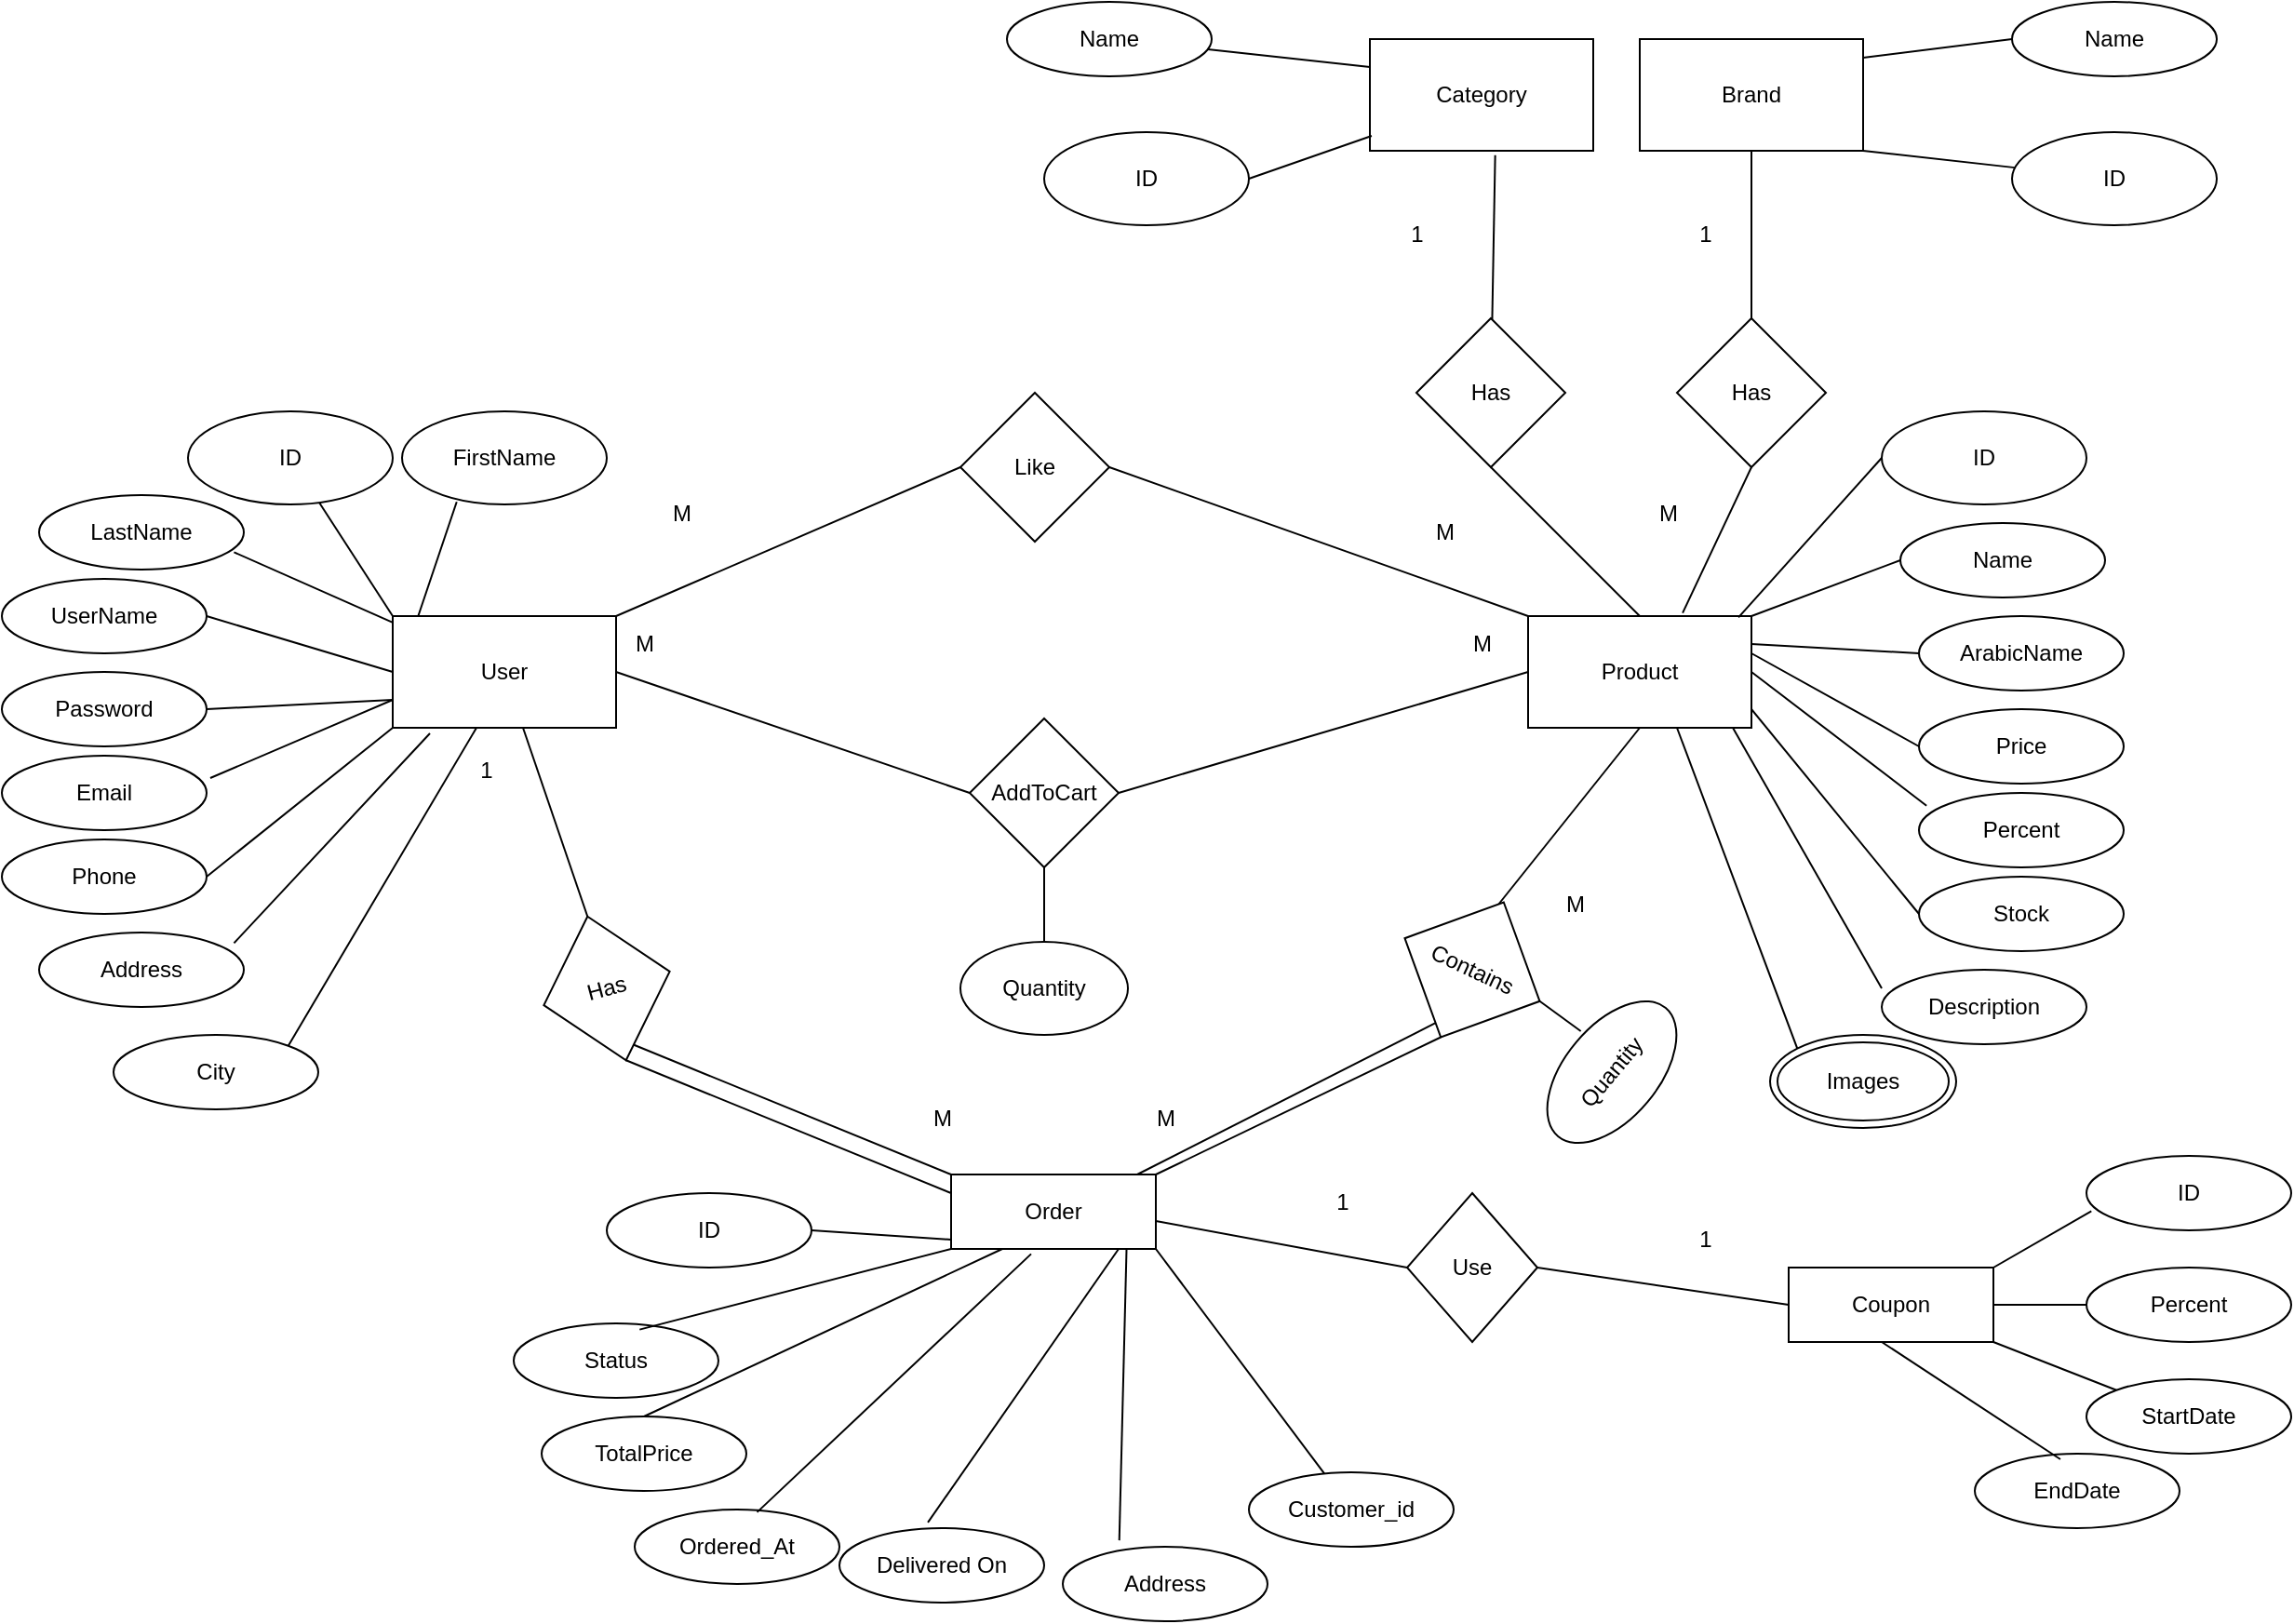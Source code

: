 <mxfile version="23.1.5" type="device">
  <diagram name="Page-1" id="sb1x1uNqk66IL7ei8Ska">
    <mxGraphModel dx="2919" dy="2103" grid="1" gridSize="10" guides="1" tooltips="1" connect="1" arrows="1" fold="1" page="1" pageScale="1" pageWidth="850" pageHeight="1100" math="0" shadow="0">
      <root>
        <mxCell id="0" />
        <mxCell id="1" parent="0" />
        <mxCell id="lFZ7ymjuMMFTTok9gCtP-1" value="User" style="rounded=0;whiteSpace=wrap;html=1;" parent="1" vertex="1">
          <mxGeometry x="40" y="240" width="120" height="60" as="geometry" />
        </mxCell>
        <mxCell id="lFZ7ymjuMMFTTok9gCtP-2" value="Product" style="rounded=0;whiteSpace=wrap;html=1;" parent="1" vertex="1">
          <mxGeometry x="650" y="240" width="120" height="60" as="geometry" />
        </mxCell>
        <mxCell id="lFZ7ymjuMMFTTok9gCtP-3" value="AddToCart" style="rhombus;whiteSpace=wrap;html=1;" parent="1" vertex="1">
          <mxGeometry x="350" y="295" width="80" height="80" as="geometry" />
        </mxCell>
        <mxCell id="lFZ7ymjuMMFTTok9gCtP-8" value="Quantity" style="ellipse;whiteSpace=wrap;html=1;" parent="1" vertex="1">
          <mxGeometry x="345" y="415" width="90" height="50" as="geometry" />
        </mxCell>
        <mxCell id="lFZ7ymjuMMFTTok9gCtP-10" value="Category" style="rounded=0;whiteSpace=wrap;html=1;" parent="1" vertex="1">
          <mxGeometry x="565" y="-70" width="120" height="60" as="geometry" />
        </mxCell>
        <mxCell id="lFZ7ymjuMMFTTok9gCtP-11" value="Has" style="rhombus;whiteSpace=wrap;html=1;" parent="1" vertex="1">
          <mxGeometry x="590" y="80" width="80" height="80" as="geometry" />
        </mxCell>
        <mxCell id="lFZ7ymjuMMFTTok9gCtP-14" value="Order" style="rounded=0;whiteSpace=wrap;html=1;" parent="1" vertex="1">
          <mxGeometry x="340" y="540" width="110" height="40" as="geometry" />
        </mxCell>
        <mxCell id="lFZ7ymjuMMFTTok9gCtP-17" value="" style="endArrow=none;html=1;rounded=0;exitX=1;exitY=0;exitDx=0;exitDy=0;entryX=0.5;entryY=1;entryDx=0;entryDy=0;" parent="1" source="lFZ7ymjuMMFTTok9gCtP-14" target="lFZ7ymjuMMFTTok9gCtP-16" edge="1">
          <mxGeometry width="50" height="50" relative="1" as="geometry">
            <mxPoint x="550" y="520" as="sourcePoint" />
            <mxPoint x="600" y="470" as="targetPoint" />
          </mxGeometry>
        </mxCell>
        <mxCell id="lFZ7ymjuMMFTTok9gCtP-18" value="" style="endArrow=none;html=1;rounded=0;entryX=0.5;entryY=1;entryDx=0;entryDy=0;" parent="1" target="lFZ7ymjuMMFTTok9gCtP-2" edge="1">
          <mxGeometry width="50" height="50" relative="1" as="geometry">
            <mxPoint x="630" y="400" as="sourcePoint" />
            <mxPoint x="786.5" y="326" as="targetPoint" />
          </mxGeometry>
        </mxCell>
        <mxCell id="lFZ7ymjuMMFTTok9gCtP-16" value="Contains" style="rhombus;whiteSpace=wrap;html=1;rotation=25;" parent="1" vertex="1">
          <mxGeometry x="580" y="390" width="80" height="80" as="geometry" />
        </mxCell>
        <mxCell id="lFZ7ymjuMMFTTok9gCtP-19" value="" style="endArrow=none;html=1;rounded=0;entryX=0.5;entryY=1;entryDx=0;entryDy=0;exitX=0.5;exitY=0;exitDx=0;exitDy=0;" parent="1" source="lFZ7ymjuMMFTTok9gCtP-15" edge="1">
          <mxGeometry width="50" height="50" relative="1" as="geometry">
            <mxPoint x="30" y="400" as="sourcePoint" />
            <mxPoint x="110" y="300" as="targetPoint" />
          </mxGeometry>
        </mxCell>
        <mxCell id="lFZ7ymjuMMFTTok9gCtP-20" value="" style="endArrow=none;html=1;rounded=0;exitX=0;exitY=0;exitDx=0;exitDy=0;entryX=0.5;entryY=1;entryDx=0;entryDy=0;" parent="1" source="lFZ7ymjuMMFTTok9gCtP-14" edge="1">
          <mxGeometry width="50" height="50" relative="1" as="geometry">
            <mxPoint x="340" y="530" as="sourcePoint" />
            <mxPoint x="165.353" y="468.637" as="targetPoint" />
          </mxGeometry>
        </mxCell>
        <mxCell id="lFZ7ymjuMMFTTok9gCtP-21" value="" style="endArrow=none;html=1;rounded=0;exitX=0.936;exitY=0.033;exitDx=0;exitDy=0;entryX=0.5;entryY=1;entryDx=0;entryDy=0;exitPerimeter=0;" parent="1" edge="1">
          <mxGeometry width="50" height="50" relative="1" as="geometry">
            <mxPoint x="440.0" y="540.0" as="sourcePoint" />
            <mxPoint x="600.04" y="458.68" as="targetPoint" />
          </mxGeometry>
        </mxCell>
        <mxCell id="lFZ7ymjuMMFTTok9gCtP-22" value="" style="endArrow=none;html=1;rounded=0;exitX=0;exitY=0.25;exitDx=0;exitDy=0;entryX=0.5;entryY=1;entryDx=0;entryDy=0;" parent="1" source="lFZ7ymjuMMFTTok9gCtP-14" target="lFZ7ymjuMMFTTok9gCtP-15" edge="1">
          <mxGeometry width="50" height="50" relative="1" as="geometry">
            <mxPoint x="350" y="540" as="sourcePoint" />
            <mxPoint x="175" y="479" as="targetPoint" />
          </mxGeometry>
        </mxCell>
        <mxCell id="lFZ7ymjuMMFTTok9gCtP-15" value="Has" style="rhombus;whiteSpace=wrap;html=1;rotation=-15;" parent="1" vertex="1">
          <mxGeometry x="120" y="400" width="70" height="80" as="geometry" />
        </mxCell>
        <mxCell id="lFZ7ymjuMMFTTok9gCtP-23" value="1" style="text;html=1;align=center;verticalAlign=middle;resizable=0;points=[];autosize=1;strokeColor=none;fillColor=none;" parent="1" vertex="1">
          <mxGeometry x="75" y="308" width="30" height="30" as="geometry" />
        </mxCell>
        <mxCell id="lFZ7ymjuMMFTTok9gCtP-24" value="M" style="text;html=1;align=center;verticalAlign=middle;resizable=0;points=[];autosize=1;strokeColor=none;fillColor=none;" parent="1" vertex="1">
          <mxGeometry x="320" y="495" width="30" height="30" as="geometry" />
        </mxCell>
        <mxCell id="lFZ7ymjuMMFTTok9gCtP-25" value="M" style="text;html=1;align=center;verticalAlign=middle;resizable=0;points=[];autosize=1;strokeColor=none;fillColor=none;" parent="1" vertex="1">
          <mxGeometry x="440" y="495" width="30" height="30" as="geometry" />
        </mxCell>
        <mxCell id="lFZ7ymjuMMFTTok9gCtP-26" value="M" style="text;html=1;align=center;verticalAlign=middle;resizable=0;points=[];autosize=1;strokeColor=none;fillColor=none;" parent="1" vertex="1">
          <mxGeometry x="660" y="380" width="30" height="30" as="geometry" />
        </mxCell>
        <mxCell id="lFZ7ymjuMMFTTok9gCtP-27" value="Quantity" style="ellipse;whiteSpace=wrap;html=1;rotation=-50;" parent="1" vertex="1">
          <mxGeometry x="650" y="460" width="90" height="50" as="geometry" />
        </mxCell>
        <mxCell id="lFZ7ymjuMMFTTok9gCtP-31" value="" style="endArrow=none;html=1;rounded=0;exitX=0.568;exitY=-0.038;exitDx=0;exitDy=0;exitPerimeter=0;entryX=1;entryY=0.5;entryDx=0;entryDy=0;" parent="1" source="lFZ7ymjuMMFTTok9gCtP-27" target="lFZ7ymjuMMFTTok9gCtP-16" edge="1">
          <mxGeometry width="50" height="50" relative="1" as="geometry">
            <mxPoint x="610" y="495" as="sourcePoint" />
            <mxPoint x="660" y="445" as="targetPoint" />
          </mxGeometry>
        </mxCell>
        <mxCell id="lFZ7ymjuMMFTTok9gCtP-32" value="" style="endArrow=none;html=1;rounded=0;entryX=0.5;entryY=1;entryDx=0;entryDy=0;exitX=0;exitY=0.5;exitDx=0;exitDy=0;" parent="1" source="lFZ7ymjuMMFTTok9gCtP-3" edge="1">
          <mxGeometry width="50" height="50" relative="1" as="geometry">
            <mxPoint x="195" y="371" as="sourcePoint" />
            <mxPoint x="160" y="270" as="targetPoint" />
          </mxGeometry>
        </mxCell>
        <mxCell id="lFZ7ymjuMMFTTok9gCtP-33" value="" style="endArrow=none;html=1;rounded=0;entryX=1;entryY=0.5;entryDx=0;entryDy=0;exitX=0;exitY=0.5;exitDx=0;exitDy=0;" parent="1" source="lFZ7ymjuMMFTTok9gCtP-2" target="lFZ7ymjuMMFTTok9gCtP-3" edge="1">
          <mxGeometry width="50" height="50" relative="1" as="geometry">
            <mxPoint x="640" y="270" as="sourcePoint" />
            <mxPoint x="455" y="269.5" as="targetPoint" />
          </mxGeometry>
        </mxCell>
        <mxCell id="lFZ7ymjuMMFTTok9gCtP-34" value="M" style="text;html=1;align=center;verticalAlign=middle;resizable=0;points=[];autosize=1;strokeColor=none;fillColor=none;" parent="1" vertex="1">
          <mxGeometry x="160" y="240" width="30" height="30" as="geometry" />
        </mxCell>
        <mxCell id="lFZ7ymjuMMFTTok9gCtP-35" value="M" style="text;html=1;align=center;verticalAlign=middle;resizable=0;points=[];autosize=1;strokeColor=none;fillColor=none;" parent="1" vertex="1">
          <mxGeometry x="610" y="240" width="30" height="30" as="geometry" />
        </mxCell>
        <mxCell id="UEMCLU_fas6m71xYUTo0-1" value="" style="endArrow=none;html=1;rounded=0;" parent="1" target="UEMCLU_fas6m71xYUTo0-2" edge="1">
          <mxGeometry width="50" height="50" relative="1" as="geometry">
            <mxPoint x="40" y="240" as="sourcePoint" />
            <mxPoint x="-10" y="190" as="targetPoint" />
          </mxGeometry>
        </mxCell>
        <mxCell id="UEMCLU_fas6m71xYUTo0-2" value="ID" style="ellipse;whiteSpace=wrap;html=1;" parent="1" vertex="1">
          <mxGeometry x="-70" y="130" width="110" height="50" as="geometry" />
        </mxCell>
        <mxCell id="UEMCLU_fas6m71xYUTo0-3" value="FirstName" style="ellipse;whiteSpace=wrap;html=1;" parent="1" vertex="1">
          <mxGeometry x="45" y="130" width="110" height="50" as="geometry" />
        </mxCell>
        <mxCell id="UEMCLU_fas6m71xYUTo0-4" value="LastName" style="ellipse;whiteSpace=wrap;html=1;" parent="1" vertex="1">
          <mxGeometry x="-150" y="175" width="110" height="40" as="geometry" />
        </mxCell>
        <mxCell id="UEMCLU_fas6m71xYUTo0-5" value="Password" style="ellipse;whiteSpace=wrap;html=1;" parent="1" vertex="1">
          <mxGeometry x="-170" y="270" width="110" height="40" as="geometry" />
        </mxCell>
        <mxCell id="UEMCLU_fas6m71xYUTo0-6" value="UserName" style="ellipse;whiteSpace=wrap;html=1;" parent="1" vertex="1">
          <mxGeometry x="-170" y="220" width="110" height="40" as="geometry" />
        </mxCell>
        <mxCell id="UEMCLU_fas6m71xYUTo0-7" value="Email" style="ellipse;whiteSpace=wrap;html=1;" parent="1" vertex="1">
          <mxGeometry x="-170" y="315" width="110" height="40" as="geometry" />
        </mxCell>
        <mxCell id="UEMCLU_fas6m71xYUTo0-8" value="Phone" style="ellipse;whiteSpace=wrap;html=1;" parent="1" vertex="1">
          <mxGeometry x="-170" y="360" width="110" height="40" as="geometry" />
        </mxCell>
        <mxCell id="UEMCLU_fas6m71xYUTo0-10" value="" style="endArrow=none;html=1;rounded=0;entryX=0.952;entryY=0.767;entryDx=0;entryDy=0;entryPerimeter=0;" parent="1" source="lFZ7ymjuMMFTTok9gCtP-1" target="UEMCLU_fas6m71xYUTo0-4" edge="1">
          <mxGeometry width="50" height="50" relative="1" as="geometry">
            <mxPoint x="10" y="270" as="sourcePoint" />
            <mxPoint x="-40" y="220" as="targetPoint" />
          </mxGeometry>
        </mxCell>
        <mxCell id="UEMCLU_fas6m71xYUTo0-11" value="" style="endArrow=none;html=1;rounded=0;exitX=0;exitY=0.5;exitDx=0;exitDy=0;entryX=1;entryY=0.5;entryDx=0;entryDy=0;" parent="1" source="lFZ7ymjuMMFTTok9gCtP-1" target="UEMCLU_fas6m71xYUTo0-6" edge="1">
          <mxGeometry width="50" height="50" relative="1" as="geometry">
            <mxPoint x="40" y="310" as="sourcePoint" />
            <mxPoint x="-40" y="281" as="targetPoint" />
          </mxGeometry>
        </mxCell>
        <mxCell id="UEMCLU_fas6m71xYUTo0-12" value="" style="endArrow=none;html=1;rounded=0;exitX=0;exitY=0.75;exitDx=0;exitDy=0;entryX=1.018;entryY=0.3;entryDx=0;entryDy=0;entryPerimeter=0;" parent="1" source="lFZ7ymjuMMFTTok9gCtP-1" target="UEMCLU_fas6m71xYUTo0-7" edge="1">
          <mxGeometry width="50" height="50" relative="1" as="geometry">
            <mxPoint x="40" y="327" as="sourcePoint" />
            <mxPoint x="-40" y="338" as="targetPoint" />
          </mxGeometry>
        </mxCell>
        <mxCell id="UEMCLU_fas6m71xYUTo0-13" value="" style="endArrow=none;html=1;rounded=0;exitX=0;exitY=1;exitDx=0;exitDy=0;entryX=1;entryY=0.5;entryDx=0;entryDy=0;" parent="1" source="lFZ7ymjuMMFTTok9gCtP-1" target="UEMCLU_fas6m71xYUTo0-8" edge="1">
          <mxGeometry width="50" height="50" relative="1" as="geometry">
            <mxPoint x="40" y="352" as="sourcePoint" />
            <mxPoint x="-40" y="390" as="targetPoint" />
          </mxGeometry>
        </mxCell>
        <mxCell id="UEMCLU_fas6m71xYUTo0-14" value="" style="endArrow=none;html=1;rounded=0;exitX=0.114;exitY=0;exitDx=0;exitDy=0;exitPerimeter=0;entryX=0.267;entryY=0.973;entryDx=0;entryDy=0;entryPerimeter=0;" parent="1" source="lFZ7ymjuMMFTTok9gCtP-1" target="UEMCLU_fas6m71xYUTo0-3" edge="1">
          <mxGeometry width="50" height="50" relative="1" as="geometry">
            <mxPoint x="115" y="230" as="sourcePoint" />
            <mxPoint x="65" y="180" as="targetPoint" />
          </mxGeometry>
        </mxCell>
        <mxCell id="UEMCLU_fas6m71xYUTo0-15" value="" style="endArrow=none;html=1;rounded=0;exitX=0;exitY=1;exitDx=0;exitDy=0;entryX=0.952;entryY=0.142;entryDx=0;entryDy=0;entryPerimeter=0;" parent="1" target="UEMCLU_fas6m71xYUTo0-16" edge="1">
          <mxGeometry width="50" height="50" relative="1" as="geometry">
            <mxPoint x="60" y="303" as="sourcePoint" />
            <mxPoint x="-10" y="415" as="targetPoint" />
          </mxGeometry>
        </mxCell>
        <mxCell id="UEMCLU_fas6m71xYUTo0-16" value="Address" style="ellipse;whiteSpace=wrap;html=1;" parent="1" vertex="1">
          <mxGeometry x="-150" y="410" width="110" height="40" as="geometry" />
        </mxCell>
        <mxCell id="UEMCLU_fas6m71xYUTo0-17" value="Name" style="ellipse;whiteSpace=wrap;html=1;" parent="1" vertex="1">
          <mxGeometry x="850" y="190" width="110" height="40" as="geometry" />
        </mxCell>
        <mxCell id="UEMCLU_fas6m71xYUTo0-18" value="ArabicName" style="ellipse;whiteSpace=wrap;html=1;" parent="1" vertex="1">
          <mxGeometry x="860" y="240" width="110" height="40" as="geometry" />
        </mxCell>
        <mxCell id="UEMCLU_fas6m71xYUTo0-19" value="Price" style="ellipse;whiteSpace=wrap;html=1;" parent="1" vertex="1">
          <mxGeometry x="860" y="290" width="110" height="40" as="geometry" />
        </mxCell>
        <mxCell id="UEMCLU_fas6m71xYUTo0-20" value="Stock" style="ellipse;whiteSpace=wrap;html=1;" parent="1" vertex="1">
          <mxGeometry x="860" y="380" width="110" height="40" as="geometry" />
        </mxCell>
        <mxCell id="UEMCLU_fas6m71xYUTo0-22" value="ID" style="ellipse;whiteSpace=wrap;html=1;" parent="1" vertex="1">
          <mxGeometry x="840" y="130" width="110" height="50" as="geometry" />
        </mxCell>
        <mxCell id="UEMCLU_fas6m71xYUTo0-23" value="" style="endArrow=none;html=1;rounded=0;exitX=0.942;exitY=0.011;exitDx=0;exitDy=0;exitPerimeter=0;entryX=0;entryY=0.5;entryDx=0;entryDy=0;" parent="1" source="lFZ7ymjuMMFTTok9gCtP-2" target="UEMCLU_fas6m71xYUTo0-22" edge="1">
          <mxGeometry width="50" height="50" relative="1" as="geometry">
            <mxPoint x="790" y="200" as="sourcePoint" />
            <mxPoint x="810" y="139" as="targetPoint" />
          </mxGeometry>
        </mxCell>
        <mxCell id="UEMCLU_fas6m71xYUTo0-24" value="" style="endArrow=none;html=1;rounded=0;exitX=1;exitY=0;exitDx=0;exitDy=0;entryX=0;entryY=0.5;entryDx=0;entryDy=0;" parent="1" source="lFZ7ymjuMMFTTok9gCtP-2" target="UEMCLU_fas6m71xYUTo0-17" edge="1">
          <mxGeometry width="50" height="50" relative="1" as="geometry">
            <mxPoint x="803" y="282" as="sourcePoint" />
            <mxPoint x="850" y="180" as="targetPoint" />
          </mxGeometry>
        </mxCell>
        <mxCell id="UEMCLU_fas6m71xYUTo0-25" value="" style="endArrow=none;html=1;rounded=0;exitX=1;exitY=0;exitDx=0;exitDy=0;entryX=0;entryY=0.5;entryDx=0;entryDy=0;" parent="1" target="UEMCLU_fas6m71xYUTo0-19" edge="1">
          <mxGeometry width="50" height="50" relative="1" as="geometry">
            <mxPoint x="770" y="260" as="sourcePoint" />
            <mxPoint x="850" y="200" as="targetPoint" />
          </mxGeometry>
        </mxCell>
        <mxCell id="UEMCLU_fas6m71xYUTo0-26" value="" style="endArrow=none;html=1;rounded=0;exitX=1;exitY=0;exitDx=0;exitDy=0;entryX=0;entryY=0.5;entryDx=0;entryDy=0;" parent="1" target="UEMCLU_fas6m71xYUTo0-20" edge="1">
          <mxGeometry width="50" height="50" relative="1" as="geometry">
            <mxPoint x="770" y="290" as="sourcePoint" />
            <mxPoint x="850" y="270" as="targetPoint" />
          </mxGeometry>
        </mxCell>
        <mxCell id="UEMCLU_fas6m71xYUTo0-27" value="1" style="text;html=1;align=center;verticalAlign=middle;resizable=0;points=[];autosize=1;strokeColor=none;fillColor=none;" parent="1" vertex="1">
          <mxGeometry x="575" y="20" width="30" height="30" as="geometry" />
        </mxCell>
        <mxCell id="UEMCLU_fas6m71xYUTo0-28" value="M" style="text;html=1;align=center;verticalAlign=middle;resizable=0;points=[];autosize=1;strokeColor=none;fillColor=none;" parent="1" vertex="1">
          <mxGeometry x="710" y="170" width="30" height="30" as="geometry" />
        </mxCell>
        <mxCell id="UEMCLU_fas6m71xYUTo0-29" value="Description" style="ellipse;whiteSpace=wrap;html=1;" parent="1" vertex="1">
          <mxGeometry x="840" y="430" width="110" height="40" as="geometry" />
        </mxCell>
        <mxCell id="UEMCLU_fas6m71xYUTo0-30" value="" style="endArrow=none;html=1;rounded=0;exitX=1;exitY=0;exitDx=0;exitDy=0;entryX=0;entryY=0.25;entryDx=0;entryDy=0;entryPerimeter=0;" parent="1" target="UEMCLU_fas6m71xYUTo0-29" edge="1">
          <mxGeometry width="50" height="50" relative="1" as="geometry">
            <mxPoint x="760" y="300" as="sourcePoint" />
            <mxPoint x="840" y="310" as="targetPoint" />
          </mxGeometry>
        </mxCell>
        <mxCell id="UEMCLU_fas6m71xYUTo0-31" value="ID" style="ellipse;whiteSpace=wrap;html=1;" parent="1" vertex="1">
          <mxGeometry x="390" y="-20" width="110" height="50" as="geometry" />
        </mxCell>
        <mxCell id="UEMCLU_fas6m71xYUTo0-32" value="Name" style="ellipse;whiteSpace=wrap;html=1;" parent="1" vertex="1">
          <mxGeometry x="370" y="-90" width="110" height="40" as="geometry" />
        </mxCell>
        <mxCell id="UEMCLU_fas6m71xYUTo0-33" value="" style="endArrow=none;html=1;rounded=0;exitX=0;exitY=0.25;exitDx=0;exitDy=0;" parent="1" source="lFZ7ymjuMMFTTok9gCtP-10" target="UEMCLU_fas6m71xYUTo0-32" edge="1">
          <mxGeometry width="50" height="50" relative="1" as="geometry">
            <mxPoint x="523" y="20" as="sourcePoint" />
            <mxPoint x="570" y="-82" as="targetPoint" />
          </mxGeometry>
        </mxCell>
        <mxCell id="UEMCLU_fas6m71xYUTo0-34" value="" style="endArrow=none;html=1;rounded=0;exitX=0.008;exitY=0.867;exitDx=0;exitDy=0;entryX=1;entryY=0.5;entryDx=0;entryDy=0;exitPerimeter=0;" parent="1" source="lFZ7ymjuMMFTTok9gCtP-10" target="UEMCLU_fas6m71xYUTo0-31" edge="1">
          <mxGeometry width="50" height="50" relative="1" as="geometry">
            <mxPoint x="640" y="17" as="sourcePoint" />
            <mxPoint x="560" y="-10" as="targetPoint" />
          </mxGeometry>
        </mxCell>
        <mxCell id="UEMCLU_fas6m71xYUTo0-35" value="Status" style="ellipse;whiteSpace=wrap;html=1;" parent="1" vertex="1">
          <mxGeometry x="105" y="620" width="110" height="40" as="geometry" />
        </mxCell>
        <mxCell id="UEMCLU_fas6m71xYUTo0-36" value="Ordered_At" style="ellipse;whiteSpace=wrap;html=1;" parent="1" vertex="1">
          <mxGeometry x="170" y="720" width="110" height="40" as="geometry" />
        </mxCell>
        <mxCell id="UEMCLU_fas6m71xYUTo0-37" value="TotalPrice" style="ellipse;whiteSpace=wrap;html=1;" parent="1" vertex="1">
          <mxGeometry x="120" y="670" width="110" height="40" as="geometry" />
        </mxCell>
        <mxCell id="UEMCLU_fas6m71xYUTo0-38" value="Delivered On&lt;br&gt;" style="ellipse;whiteSpace=wrap;html=1;" parent="1" vertex="1">
          <mxGeometry x="280" y="730" width="110" height="40" as="geometry" />
        </mxCell>
        <mxCell id="UEMCLU_fas6m71xYUTo0-39" value="ID" style="ellipse;whiteSpace=wrap;html=1;" parent="1" vertex="1">
          <mxGeometry x="155" y="550" width="110" height="40" as="geometry" />
        </mxCell>
        <mxCell id="UEMCLU_fas6m71xYUTo0-40" value="Address" style="ellipse;whiteSpace=wrap;html=1;" parent="1" vertex="1">
          <mxGeometry x="400" y="740" width="110" height="40" as="geometry" />
        </mxCell>
        <mxCell id="UEMCLU_fas6m71xYUTo0-42" value="" style="endArrow=none;html=1;rounded=0;exitX=0;exitY=1;exitDx=0;exitDy=0;entryX=1;entryY=0.5;entryDx=0;entryDy=0;" parent="1" target="UEMCLU_fas6m71xYUTo0-39" edge="1">
          <mxGeometry width="50" height="50" relative="1" as="geometry">
            <mxPoint x="340" y="575" as="sourcePoint" />
            <mxPoint x="270" y="687" as="targetPoint" />
          </mxGeometry>
        </mxCell>
        <mxCell id="UEMCLU_fas6m71xYUTo0-43" value="" style="endArrow=none;html=1;rounded=0;exitX=0;exitY=1;exitDx=0;exitDy=0;entryX=0.615;entryY=0.083;entryDx=0;entryDy=0;entryPerimeter=0;" parent="1" target="UEMCLU_fas6m71xYUTo0-35" edge="1">
          <mxGeometry width="50" height="50" relative="1" as="geometry">
            <mxPoint x="340" y="580" as="sourcePoint" />
            <mxPoint x="280" y="590" as="targetPoint" />
          </mxGeometry>
        </mxCell>
        <mxCell id="UEMCLU_fas6m71xYUTo0-44" value="" style="endArrow=none;html=1;rounded=0;exitX=0.25;exitY=1;exitDx=0;exitDy=0;entryX=0.5;entryY=0;entryDx=0;entryDy=0;" parent="1" source="lFZ7ymjuMMFTTok9gCtP-14" target="UEMCLU_fas6m71xYUTo0-37" edge="1">
          <mxGeometry width="50" height="50" relative="1" as="geometry">
            <mxPoint x="370" y="590" as="sourcePoint" />
            <mxPoint x="380" y="650" as="targetPoint" />
          </mxGeometry>
        </mxCell>
        <mxCell id="UEMCLU_fas6m71xYUTo0-45" value="" style="endArrow=none;html=1;rounded=0;exitX=0.391;exitY=1.067;exitDx=0;exitDy=0;exitPerimeter=0;entryX=0.598;entryY=0.036;entryDx=0;entryDy=0;entryPerimeter=0;" parent="1" source="lFZ7ymjuMMFTTok9gCtP-14" target="UEMCLU_fas6m71xYUTo0-36" edge="1">
          <mxGeometry width="50" height="50" relative="1" as="geometry">
            <mxPoint x="419" y="580" as="sourcePoint" />
            <mxPoint x="376" y="686" as="targetPoint" />
          </mxGeometry>
        </mxCell>
        <mxCell id="UEMCLU_fas6m71xYUTo0-46" value="" style="endArrow=none;html=1;rounded=0;entryX=0.432;entryY=-0.076;entryDx=0;entryDy=0;entryPerimeter=0;" parent="1" target="UEMCLU_fas6m71xYUTo0-38" edge="1">
          <mxGeometry width="50" height="50" relative="1" as="geometry">
            <mxPoint x="430" y="580" as="sourcePoint" />
            <mxPoint x="429" y="680" as="targetPoint" />
          </mxGeometry>
        </mxCell>
        <mxCell id="UEMCLU_fas6m71xYUTo0-47" value="" style="endArrow=none;html=1;rounded=0;exitX=1;exitY=1;exitDx=0;exitDy=0;" parent="1" source="lFZ7ymjuMMFTTok9gCtP-14" target="UEMCLU_fas6m71xYUTo0-48" edge="1">
          <mxGeometry width="50" height="50" relative="1" as="geometry">
            <mxPoint x="448" y="569.5" as="sourcePoint" />
            <mxPoint x="550.31" y="640.18" as="targetPoint" />
          </mxGeometry>
        </mxCell>
        <mxCell id="UEMCLU_fas6m71xYUTo0-48" value="Customer_id" style="ellipse;whiteSpace=wrap;html=1;" parent="1" vertex="1">
          <mxGeometry x="500" y="700" width="110" height="40" as="geometry" />
        </mxCell>
        <mxCell id="UEMCLU_fas6m71xYUTo0-49" value="" style="endArrow=none;html=1;rounded=0;entryX=0.276;entryY=-0.086;entryDx=0;entryDy=0;exitX=0.857;exitY=0.987;exitDx=0;exitDy=0;entryPerimeter=0;exitPerimeter=0;" parent="1" source="lFZ7ymjuMMFTTok9gCtP-14" target="UEMCLU_fas6m71xYUTo0-40" edge="1">
          <mxGeometry width="50" height="50" relative="1" as="geometry">
            <mxPoint x="458" y="579.5" as="sourcePoint" />
            <mxPoint x="560" y="650.5" as="targetPoint" />
          </mxGeometry>
        </mxCell>
        <mxCell id="Z5yh-GieD2CqBkaMZMoz-1" value="" style="endArrow=none;html=1;rounded=0;exitX=0.5;exitY=0;exitDx=0;exitDy=0;entryX=1;entryY=0.5;entryDx=0;entryDy=0;" parent="1" source="lFZ7ymjuMMFTTok9gCtP-8" edge="1">
          <mxGeometry width="50" height="50" relative="1" as="geometry">
            <mxPoint x="442" y="426" as="sourcePoint" />
            <mxPoint x="390" y="375" as="targetPoint" />
          </mxGeometry>
        </mxCell>
        <mxCell id="Z5yh-GieD2CqBkaMZMoz-3" value="Like" style="rhombus;whiteSpace=wrap;html=1;" parent="1" vertex="1">
          <mxGeometry x="345" y="120" width="80" height="80" as="geometry" />
        </mxCell>
        <mxCell id="Z5yh-GieD2CqBkaMZMoz-5" value="" style="endArrow=none;html=1;rounded=0;entryX=0.5;entryY=1;entryDx=0;entryDy=0;exitX=0;exitY=0.5;exitDx=0;exitDy=0;" parent="1" source="Z5yh-GieD2CqBkaMZMoz-3" edge="1">
          <mxGeometry width="50" height="50" relative="1" as="geometry">
            <mxPoint x="350" y="305" as="sourcePoint" />
            <mxPoint x="160" y="240" as="targetPoint" />
          </mxGeometry>
        </mxCell>
        <mxCell id="Z5yh-GieD2CqBkaMZMoz-6" value="" style="endArrow=none;html=1;rounded=0;entryX=0;entryY=0;entryDx=0;entryDy=0;exitX=0;exitY=0.5;exitDx=0;exitDy=0;" parent="1" target="lFZ7ymjuMMFTTok9gCtP-2" edge="1">
          <mxGeometry width="50" height="50" relative="1" as="geometry">
            <mxPoint x="425" y="160" as="sourcePoint" />
            <mxPoint x="240" y="240" as="targetPoint" />
          </mxGeometry>
        </mxCell>
        <mxCell id="Z5yh-GieD2CqBkaMZMoz-7" value="M" style="text;html=1;align=center;verticalAlign=middle;resizable=0;points=[];autosize=1;strokeColor=none;fillColor=none;" parent="1" vertex="1">
          <mxGeometry x="590" y="180" width="30" height="30" as="geometry" />
        </mxCell>
        <mxCell id="Z5yh-GieD2CqBkaMZMoz-8" value="M" style="text;html=1;align=center;verticalAlign=middle;resizable=0;points=[];autosize=1;strokeColor=none;fillColor=none;" parent="1" vertex="1">
          <mxGeometry x="180" y="170" width="30" height="30" as="geometry" />
        </mxCell>
        <mxCell id="Z5yh-GieD2CqBkaMZMoz-9" value="City" style="ellipse;whiteSpace=wrap;html=1;" parent="1" vertex="1">
          <mxGeometry x="-110" y="465" width="110" height="40" as="geometry" />
        </mxCell>
        <mxCell id="Z5yh-GieD2CqBkaMZMoz-10" value="" style="endArrow=none;html=1;rounded=0;exitX=0;exitY=0.75;exitDx=0;exitDy=0;entryX=1;entryY=0.5;entryDx=0;entryDy=0;" parent="1" source="lFZ7ymjuMMFTTok9gCtP-1" edge="1">
          <mxGeometry width="50" height="50" relative="1" as="geometry">
            <mxPoint x="40" y="320" as="sourcePoint" />
            <mxPoint x="-60" y="290" as="targetPoint" />
          </mxGeometry>
        </mxCell>
        <mxCell id="Z5yh-GieD2CqBkaMZMoz-11" value="" style="endArrow=none;html=1;rounded=0;exitX=0;exitY=1;exitDx=0;exitDy=0;entryX=1;entryY=0;entryDx=0;entryDy=0;" parent="1" target="Z5yh-GieD2CqBkaMZMoz-9" edge="1">
          <mxGeometry width="50" height="50" relative="1" as="geometry">
            <mxPoint x="85" y="300" as="sourcePoint" />
            <mxPoint x="-20" y="413" as="targetPoint" />
          </mxGeometry>
        </mxCell>
        <mxCell id="Z5yh-GieD2CqBkaMZMoz-12" value="" style="endArrow=none;html=1;rounded=0;exitX=0.561;exitY=1.039;exitDx=0;exitDy=0;exitPerimeter=0;" parent="1" source="lFZ7ymjuMMFTTok9gCtP-10" target="lFZ7ymjuMMFTTok9gCtP-11" edge="1">
          <mxGeometry width="50" height="50" relative="1" as="geometry">
            <mxPoint x="717.5" y="-10" as="sourcePoint" />
            <mxPoint x="532.5" y="70" as="targetPoint" />
          </mxGeometry>
        </mxCell>
        <mxCell id="Z5yh-GieD2CqBkaMZMoz-13" value="" style="endArrow=none;html=1;rounded=0;exitX=0.5;exitY=1;exitDx=0;exitDy=0;entryX=0.5;entryY=0;entryDx=0;entryDy=0;" parent="1" source="lFZ7ymjuMMFTTok9gCtP-11" target="lFZ7ymjuMMFTTok9gCtP-2" edge="1">
          <mxGeometry width="50" height="50" relative="1" as="geometry">
            <mxPoint x="712.75" y="168" as="sourcePoint" />
            <mxPoint x="710" y="230" as="targetPoint" />
          </mxGeometry>
        </mxCell>
        <mxCell id="Z5yh-GieD2CqBkaMZMoz-15" value="" style="endArrow=none;html=1;rounded=0;exitX=1;exitY=0.25;exitDx=0;exitDy=0;entryX=0;entryY=0.5;entryDx=0;entryDy=0;" parent="1" source="lFZ7ymjuMMFTTok9gCtP-2" target="UEMCLU_fas6m71xYUTo0-18" edge="1">
          <mxGeometry width="50" height="50" relative="1" as="geometry">
            <mxPoint x="780" y="250" as="sourcePoint" />
            <mxPoint x="860" y="190" as="targetPoint" />
          </mxGeometry>
        </mxCell>
        <mxCell id="Z5yh-GieD2CqBkaMZMoz-16" value="Has" style="rhombus;whiteSpace=wrap;html=1;" parent="1" vertex="1">
          <mxGeometry x="730" y="80" width="80" height="80" as="geometry" />
        </mxCell>
        <mxCell id="Z5yh-GieD2CqBkaMZMoz-17" value="Brand" style="rounded=0;whiteSpace=wrap;html=1;" parent="1" vertex="1">
          <mxGeometry x="710" y="-70" width="120" height="60" as="geometry" />
        </mxCell>
        <mxCell id="Z5yh-GieD2CqBkaMZMoz-18" value="" style="endArrow=none;html=1;rounded=0;entryX=0.5;entryY=0;entryDx=0;entryDy=0;exitX=0.5;exitY=1;exitDx=0;exitDy=0;" parent="1" source="Z5yh-GieD2CqBkaMZMoz-17" target="Z5yh-GieD2CqBkaMZMoz-16" edge="1">
          <mxGeometry width="50" height="50" relative="1" as="geometry">
            <mxPoint x="780" y="-20" as="sourcePoint" />
            <mxPoint x="790" y="70" as="targetPoint" />
          </mxGeometry>
        </mxCell>
        <mxCell id="Z5yh-GieD2CqBkaMZMoz-19" value="" style="endArrow=none;html=1;rounded=0;exitX=0.5;exitY=1;exitDx=0;exitDy=0;entryX=0.692;entryY=-0.028;entryDx=0;entryDy=0;entryPerimeter=0;" parent="1" source="Z5yh-GieD2CqBkaMZMoz-16" target="lFZ7ymjuMMFTTok9gCtP-2" edge="1">
          <mxGeometry width="50" height="50" relative="1" as="geometry">
            <mxPoint x="790" y="150" as="sourcePoint" />
            <mxPoint x="870" y="230" as="targetPoint" />
          </mxGeometry>
        </mxCell>
        <mxCell id="Z5yh-GieD2CqBkaMZMoz-21" value="Name" style="ellipse;whiteSpace=wrap;html=1;" parent="1" vertex="1">
          <mxGeometry x="910" y="-90" width="110" height="40" as="geometry" />
        </mxCell>
        <mxCell id="Z5yh-GieD2CqBkaMZMoz-22" value="ID" style="ellipse;whiteSpace=wrap;html=1;" parent="1" vertex="1">
          <mxGeometry x="910" y="-20" width="110" height="50" as="geometry" />
        </mxCell>
        <mxCell id="Z5yh-GieD2CqBkaMZMoz-23" value="" style="endArrow=none;html=1;rounded=0;exitX=0;exitY=0.5;exitDx=0;exitDy=0;" parent="1" source="Z5yh-GieD2CqBkaMZMoz-21" edge="1">
          <mxGeometry width="50" height="50" relative="1" as="geometry">
            <mxPoint x="917" y="-50" as="sourcePoint" />
            <mxPoint x="830" y="-60" as="targetPoint" />
          </mxGeometry>
        </mxCell>
        <mxCell id="Z5yh-GieD2CqBkaMZMoz-24" value="" style="endArrow=none;html=1;rounded=0;entryX=1;entryY=0.5;entryDx=0;entryDy=0;" parent="1" source="Z5yh-GieD2CqBkaMZMoz-22" edge="1">
          <mxGeometry width="50" height="50" relative="1" as="geometry">
            <mxPoint x="896" y="-33" as="sourcePoint" />
            <mxPoint x="830" y="-10" as="targetPoint" />
          </mxGeometry>
        </mxCell>
        <mxCell id="Z5yh-GieD2CqBkaMZMoz-26" value="Images" style="ellipse;shape=doubleEllipse;whiteSpace=wrap;html=1;" parent="1" vertex="1">
          <mxGeometry x="780" y="465" width="100" height="50" as="geometry" />
        </mxCell>
        <mxCell id="Z5yh-GieD2CqBkaMZMoz-27" value="" style="endArrow=none;html=1;rounded=0;exitX=1;exitY=0;exitDx=0;exitDy=0;entryX=0;entryY=0;entryDx=0;entryDy=0;" parent="1" target="Z5yh-GieD2CqBkaMZMoz-26" edge="1">
          <mxGeometry width="50" height="50" relative="1" as="geometry">
            <mxPoint x="730" y="300" as="sourcePoint" />
            <mxPoint x="810" y="420" as="targetPoint" />
          </mxGeometry>
        </mxCell>
        <mxCell id="Z5yh-GieD2CqBkaMZMoz-28" value="Coupon" style="rounded=0;whiteSpace=wrap;html=1;" parent="1" vertex="1">
          <mxGeometry x="790" y="590" width="110" height="40" as="geometry" />
        </mxCell>
        <mxCell id="Z5yh-GieD2CqBkaMZMoz-29" value="Use" style="rhombus;whiteSpace=wrap;html=1;rotation=0;" parent="1" vertex="1">
          <mxGeometry x="585" y="550" width="70" height="80" as="geometry" />
        </mxCell>
        <mxCell id="Z5yh-GieD2CqBkaMZMoz-30" value="" style="endArrow=none;html=1;rounded=0;exitX=1;exitY=1;exitDx=0;exitDy=0;entryX=0;entryY=0.5;entryDx=0;entryDy=0;" parent="1" target="Z5yh-GieD2CqBkaMZMoz-29" edge="1">
          <mxGeometry width="50" height="50" relative="1" as="geometry">
            <mxPoint x="450" y="565" as="sourcePoint" />
            <mxPoint x="541" y="686" as="targetPoint" />
          </mxGeometry>
        </mxCell>
        <mxCell id="Z5yh-GieD2CqBkaMZMoz-31" value="" style="endArrow=none;html=1;rounded=0;exitX=1;exitY=0.5;exitDx=0;exitDy=0;entryX=0;entryY=0.5;entryDx=0;entryDy=0;" parent="1" source="Z5yh-GieD2CqBkaMZMoz-29" target="Z5yh-GieD2CqBkaMZMoz-28" edge="1">
          <mxGeometry width="50" height="50" relative="1" as="geometry">
            <mxPoint x="655" y="590" as="sourcePoint" />
            <mxPoint x="790" y="615" as="targetPoint" />
          </mxGeometry>
        </mxCell>
        <mxCell id="Z5yh-GieD2CqBkaMZMoz-32" value="1" style="text;html=1;align=center;verticalAlign=middle;resizable=0;points=[];autosize=1;strokeColor=none;fillColor=none;" parent="1" vertex="1">
          <mxGeometry x="535" y="540" width="30" height="30" as="geometry" />
        </mxCell>
        <mxCell id="Z5yh-GieD2CqBkaMZMoz-33" value="1" style="text;html=1;align=center;verticalAlign=middle;resizable=0;points=[];autosize=1;strokeColor=none;fillColor=none;" parent="1" vertex="1">
          <mxGeometry x="730" y="560" width="30" height="30" as="geometry" />
        </mxCell>
        <mxCell id="Z5yh-GieD2CqBkaMZMoz-34" value="Percent" style="ellipse;whiteSpace=wrap;html=1;" parent="1" vertex="1">
          <mxGeometry x="860" y="335" width="110" height="40" as="geometry" />
        </mxCell>
        <mxCell id="Z5yh-GieD2CqBkaMZMoz-35" value="" style="endArrow=none;html=1;rounded=0;entryX=0.037;entryY=0.171;entryDx=0;entryDy=0;entryPerimeter=0;exitX=1;exitY=0.5;exitDx=0;exitDy=0;" parent="1" source="lFZ7ymjuMMFTTok9gCtP-2" target="Z5yh-GieD2CqBkaMZMoz-34" edge="1">
          <mxGeometry width="50" height="50" relative="1" as="geometry">
            <mxPoint x="770" y="270" as="sourcePoint" />
            <mxPoint x="860" y="320" as="targetPoint" />
          </mxGeometry>
        </mxCell>
        <mxCell id="eq_CY-uPusO2_lxlP96X-1" value="ID" style="ellipse;whiteSpace=wrap;html=1;" parent="1" vertex="1">
          <mxGeometry x="950" y="530" width="110" height="40" as="geometry" />
        </mxCell>
        <mxCell id="eq_CY-uPusO2_lxlP96X-3" value="Percent" style="ellipse;whiteSpace=wrap;html=1;" parent="1" vertex="1">
          <mxGeometry x="950" y="590" width="110" height="40" as="geometry" />
        </mxCell>
        <mxCell id="eq_CY-uPusO2_lxlP96X-4" value="StartDate" style="ellipse;whiteSpace=wrap;html=1;" parent="1" vertex="1">
          <mxGeometry x="950" y="650" width="110" height="40" as="geometry" />
        </mxCell>
        <mxCell id="eq_CY-uPusO2_lxlP96X-5" value="EndDate" style="ellipse;whiteSpace=wrap;html=1;" parent="1" vertex="1">
          <mxGeometry x="890" y="690" width="110" height="40" as="geometry" />
        </mxCell>
        <mxCell id="eq_CY-uPusO2_lxlP96X-6" value="" style="endArrow=none;html=1;rounded=0;exitX=0.024;exitY=0.742;exitDx=0;exitDy=0;entryX=1;entryY=0;entryDx=0;entryDy=0;exitPerimeter=0;" parent="1" source="eq_CY-uPusO2_lxlP96X-1" target="Z5yh-GieD2CqBkaMZMoz-28" edge="1">
          <mxGeometry width="50" height="50" relative="1" as="geometry">
            <mxPoint x="920" y="560" as="sourcePoint" />
            <mxPoint x="852" y="567" as="targetPoint" />
          </mxGeometry>
        </mxCell>
        <mxCell id="eq_CY-uPusO2_lxlP96X-7" value="" style="endArrow=none;html=1;rounded=0;entryX=1;entryY=0.5;entryDx=0;entryDy=0;" parent="1" source="eq_CY-uPusO2_lxlP96X-3" target="Z5yh-GieD2CqBkaMZMoz-28" edge="1">
          <mxGeometry width="50" height="50" relative="1" as="geometry">
            <mxPoint x="930" y="570" as="sourcePoint" />
            <mxPoint x="910" y="600" as="targetPoint" />
          </mxGeometry>
        </mxCell>
        <mxCell id="eq_CY-uPusO2_lxlP96X-9" value="" style="endArrow=none;html=1;rounded=0;entryX=1;entryY=0.5;entryDx=0;entryDy=0;exitX=0;exitY=0;exitDx=0;exitDy=0;" parent="1" source="eq_CY-uPusO2_lxlP96X-4" edge="1">
          <mxGeometry width="50" height="50" relative="1" as="geometry">
            <mxPoint x="939" y="639" as="sourcePoint" />
            <mxPoint x="900" y="630" as="targetPoint" />
          </mxGeometry>
        </mxCell>
        <mxCell id="eq_CY-uPusO2_lxlP96X-10" value="" style="endArrow=none;html=1;rounded=0;entryX=1;entryY=0.5;entryDx=0;entryDy=0;exitX=0.418;exitY=0.075;exitDx=0;exitDy=0;exitPerimeter=0;" parent="1" source="eq_CY-uPusO2_lxlP96X-5" edge="1">
          <mxGeometry width="50" height="50" relative="1" as="geometry">
            <mxPoint x="850" y="658" as="sourcePoint" />
            <mxPoint x="840" y="630" as="targetPoint" />
          </mxGeometry>
        </mxCell>
        <mxCell id="Mvkk1aPcX3a-79y3QgIJ-1" value="1" style="text;html=1;align=center;verticalAlign=middle;resizable=0;points=[];autosize=1;strokeColor=none;fillColor=none;" vertex="1" parent="1">
          <mxGeometry x="730" y="20" width="30" height="30" as="geometry" />
        </mxCell>
      </root>
    </mxGraphModel>
  </diagram>
</mxfile>
